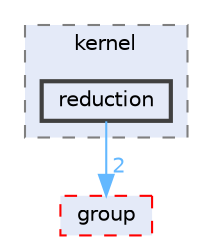 digraph "include/experimental/kernel/reduction"
{
 // LATEX_PDF_SIZE
  bgcolor="transparent";
  edge [fontname=Helvetica,fontsize=10,labelfontname=Helvetica,labelfontsize=10];
  node [fontname=Helvetica,fontsize=10,shape=box,height=0.2,width=0.4];
  compound=true
  subgraph clusterdir_da6d88b16527b966b2bed57376e43e91 {
    graph [ bgcolor="#e4eaf8", pencolor="grey50", label="kernel", fontname=Helvetica,fontsize=10 style="filled,dashed", URL="dir_da6d88b16527b966b2bed57376e43e91.html",tooltip=""]
  dir_20c3f1ef403a189786759e8a35891487 [label="reduction", fillcolor="#e4eaf8", color="grey25", style="filled,bold", URL="dir_20c3f1ef403a189786759e8a35891487.html",tooltip=""];
  }
  dir_6cebb349e4d63b3d4aebac2b846d4ac3 [label="group", fillcolor="#e4eaf8", color="red", style="filled,dashed", URL="dir_6cebb349e4d63b3d4aebac2b846d4ac3.html",tooltip=""];
  dir_20c3f1ef403a189786759e8a35891487->dir_6cebb349e4d63b3d4aebac2b846d4ac3 [headlabel="2", labeldistance=1.5 headhref="dir_000039_000024.html" color="steelblue1" fontcolor="steelblue1"];
}
